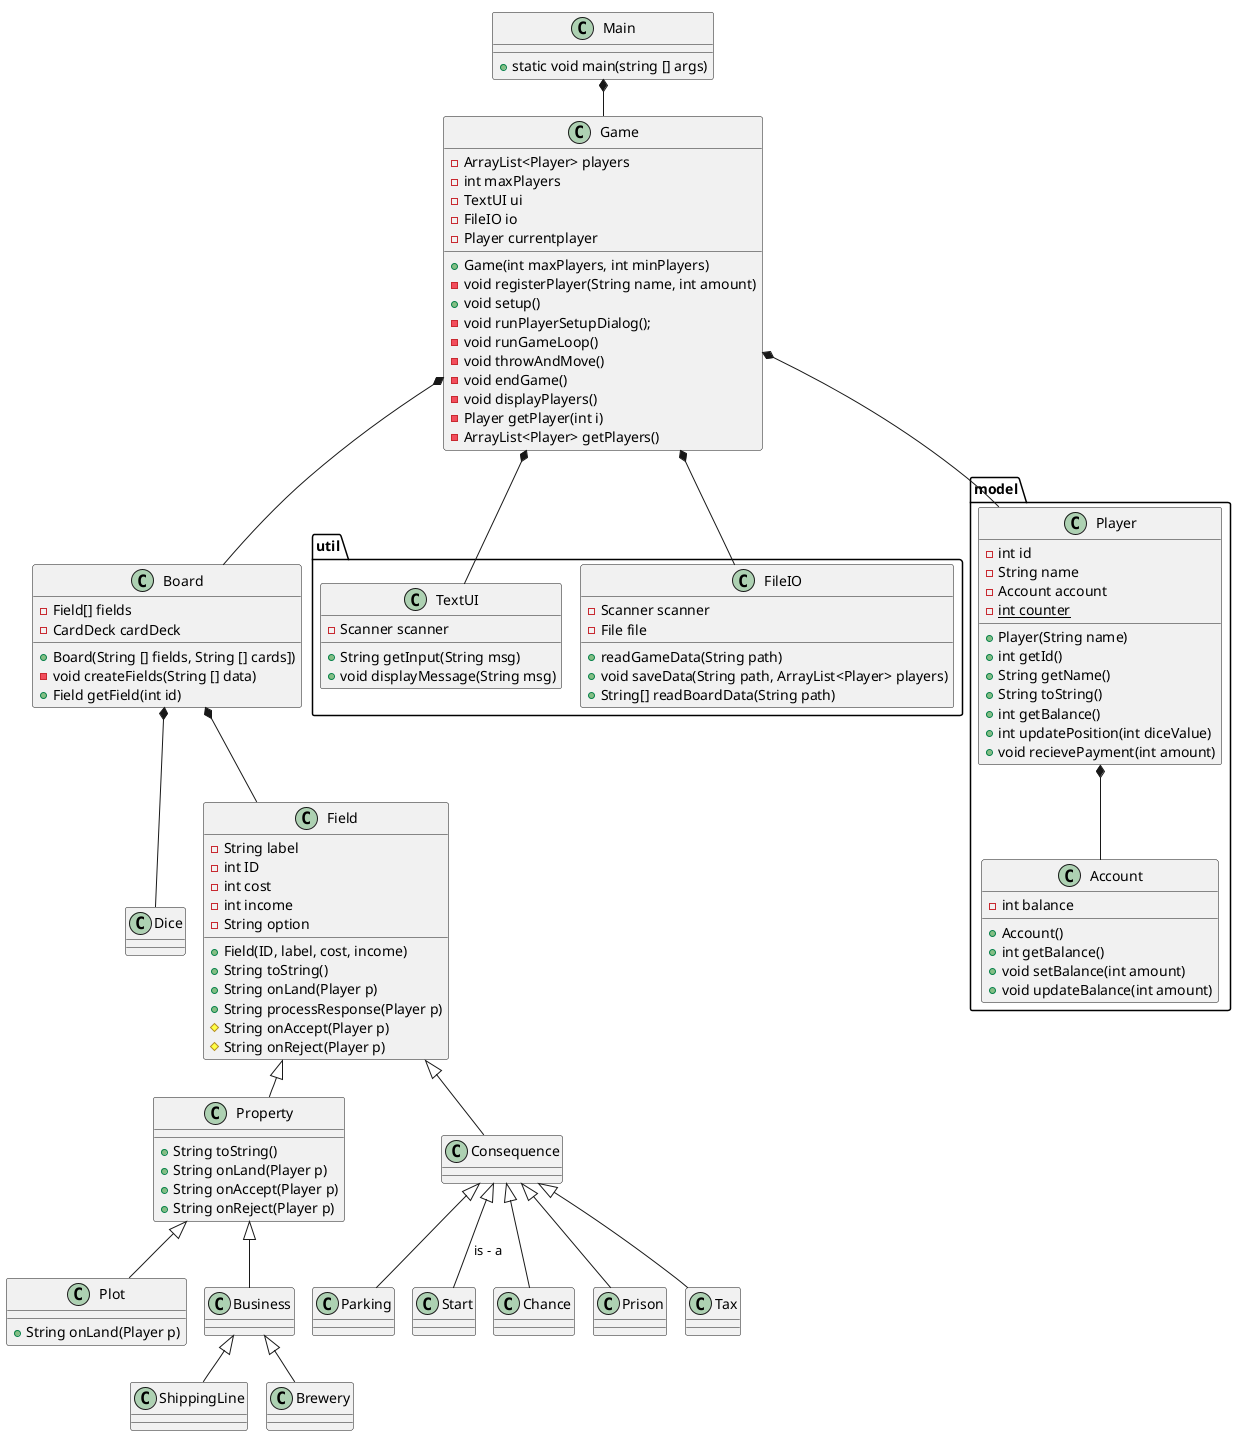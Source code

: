 @startuml
'https://plantuml.com/class-diagram
!pragma layout smetana


class Main
class Game

package "util"{
class TextUI
class FileIO
}
package "model"{
class Player
class Account
}
class Dice
class Board

class Field
class Property {
    + String toString()
    + String onLand(Player p)
    + String onAccept(Player p)
    + String onReject(Player p)
}
class Consequence
class Business
class Plot {
    + String onLand(Player p)
}
class Prison
class Tax
class Parking
class Start
class Chance
class ShippingLine
class Brewery



Main *-- Game
Game *-- TextUI
Game *-- FileIO
Game *-- Player
Player *-- Account
Game *--Board
Board *-- Dice
Board *-- Field
Field <|-- Property
Field <|-- Consequence
Property <|-- Business
Property <|-- Plot
Business <|-- ShippingLine
Business <|-- Brewery
Consequence <|-- Prison
Consequence <|-- Tax
Consequence <|-- Parking
Consequence <|-- Start : is - a
Consequence <|-- Chance


Main : + static void main(string [] args)


Player : -int id
Player  : -String name
Player  : -Account account
Player  : -{static} int counter
Player  : +Player(String name)
Player  : +int getId()
Player  : +String getName()
Player  : +String toString()
Player  : +int getBalance()
Player  : +int updatePosition(int diceValue)
Player  : +void recievePayment(int amount)


Account : - int balance
Account : + Account()
Account : + int getBalance()
Account : + void setBalance(int amount)
Account : + void updateBalance(int amount)

Game : - ArrayList<Player> players
Game : - int maxPlayers
Game : - TextUI ui
Game : - FileIO io
Game : - Player currentplayer
Game : + Game(int maxPlayers, int minPlayers)
Game : - void registerPlayer(String name, int amount)
Game : + void setup()
Game : - void runPlayerSetupDialog();
Game : - void runGameLoop()
Game : - void throwAndMove()
Game : - void endGame()
Game : - void displayPlayers()
Game : - Player getPlayer(int i)
Game : - ArrayList<Player> getPlayers()

TextUI : + String getInput(String msg)
TextUI : - Scanner scanner
TextUI : + void displayMessage(String msg)

FileIO : - Scanner scanner
FileIO : - File file
FileIO : + readGameData(String path)
FileIO : + void saveData(String path, ArrayList<Player> players)
FileIO : + String[] readBoardData(String path)

Field : - String label
Field : - int ID
Field : - int cost
Field : - int income
Field : - String option
Field : + Field(ID, label, cost, income)
Field : + String toString()
Field : + String onLand(Player p)
Field : + String processResponse(Player p)
Field : # String onAccept(Player p)
Field : # String onReject(Player p)


Board : - Field[] fields
Board : - CardDeck cardDeck
Board : + Board(String [] fields, String [] cards])
Board : - void createFields(String [] data)
Board : + Field getField(int id)

@enduml